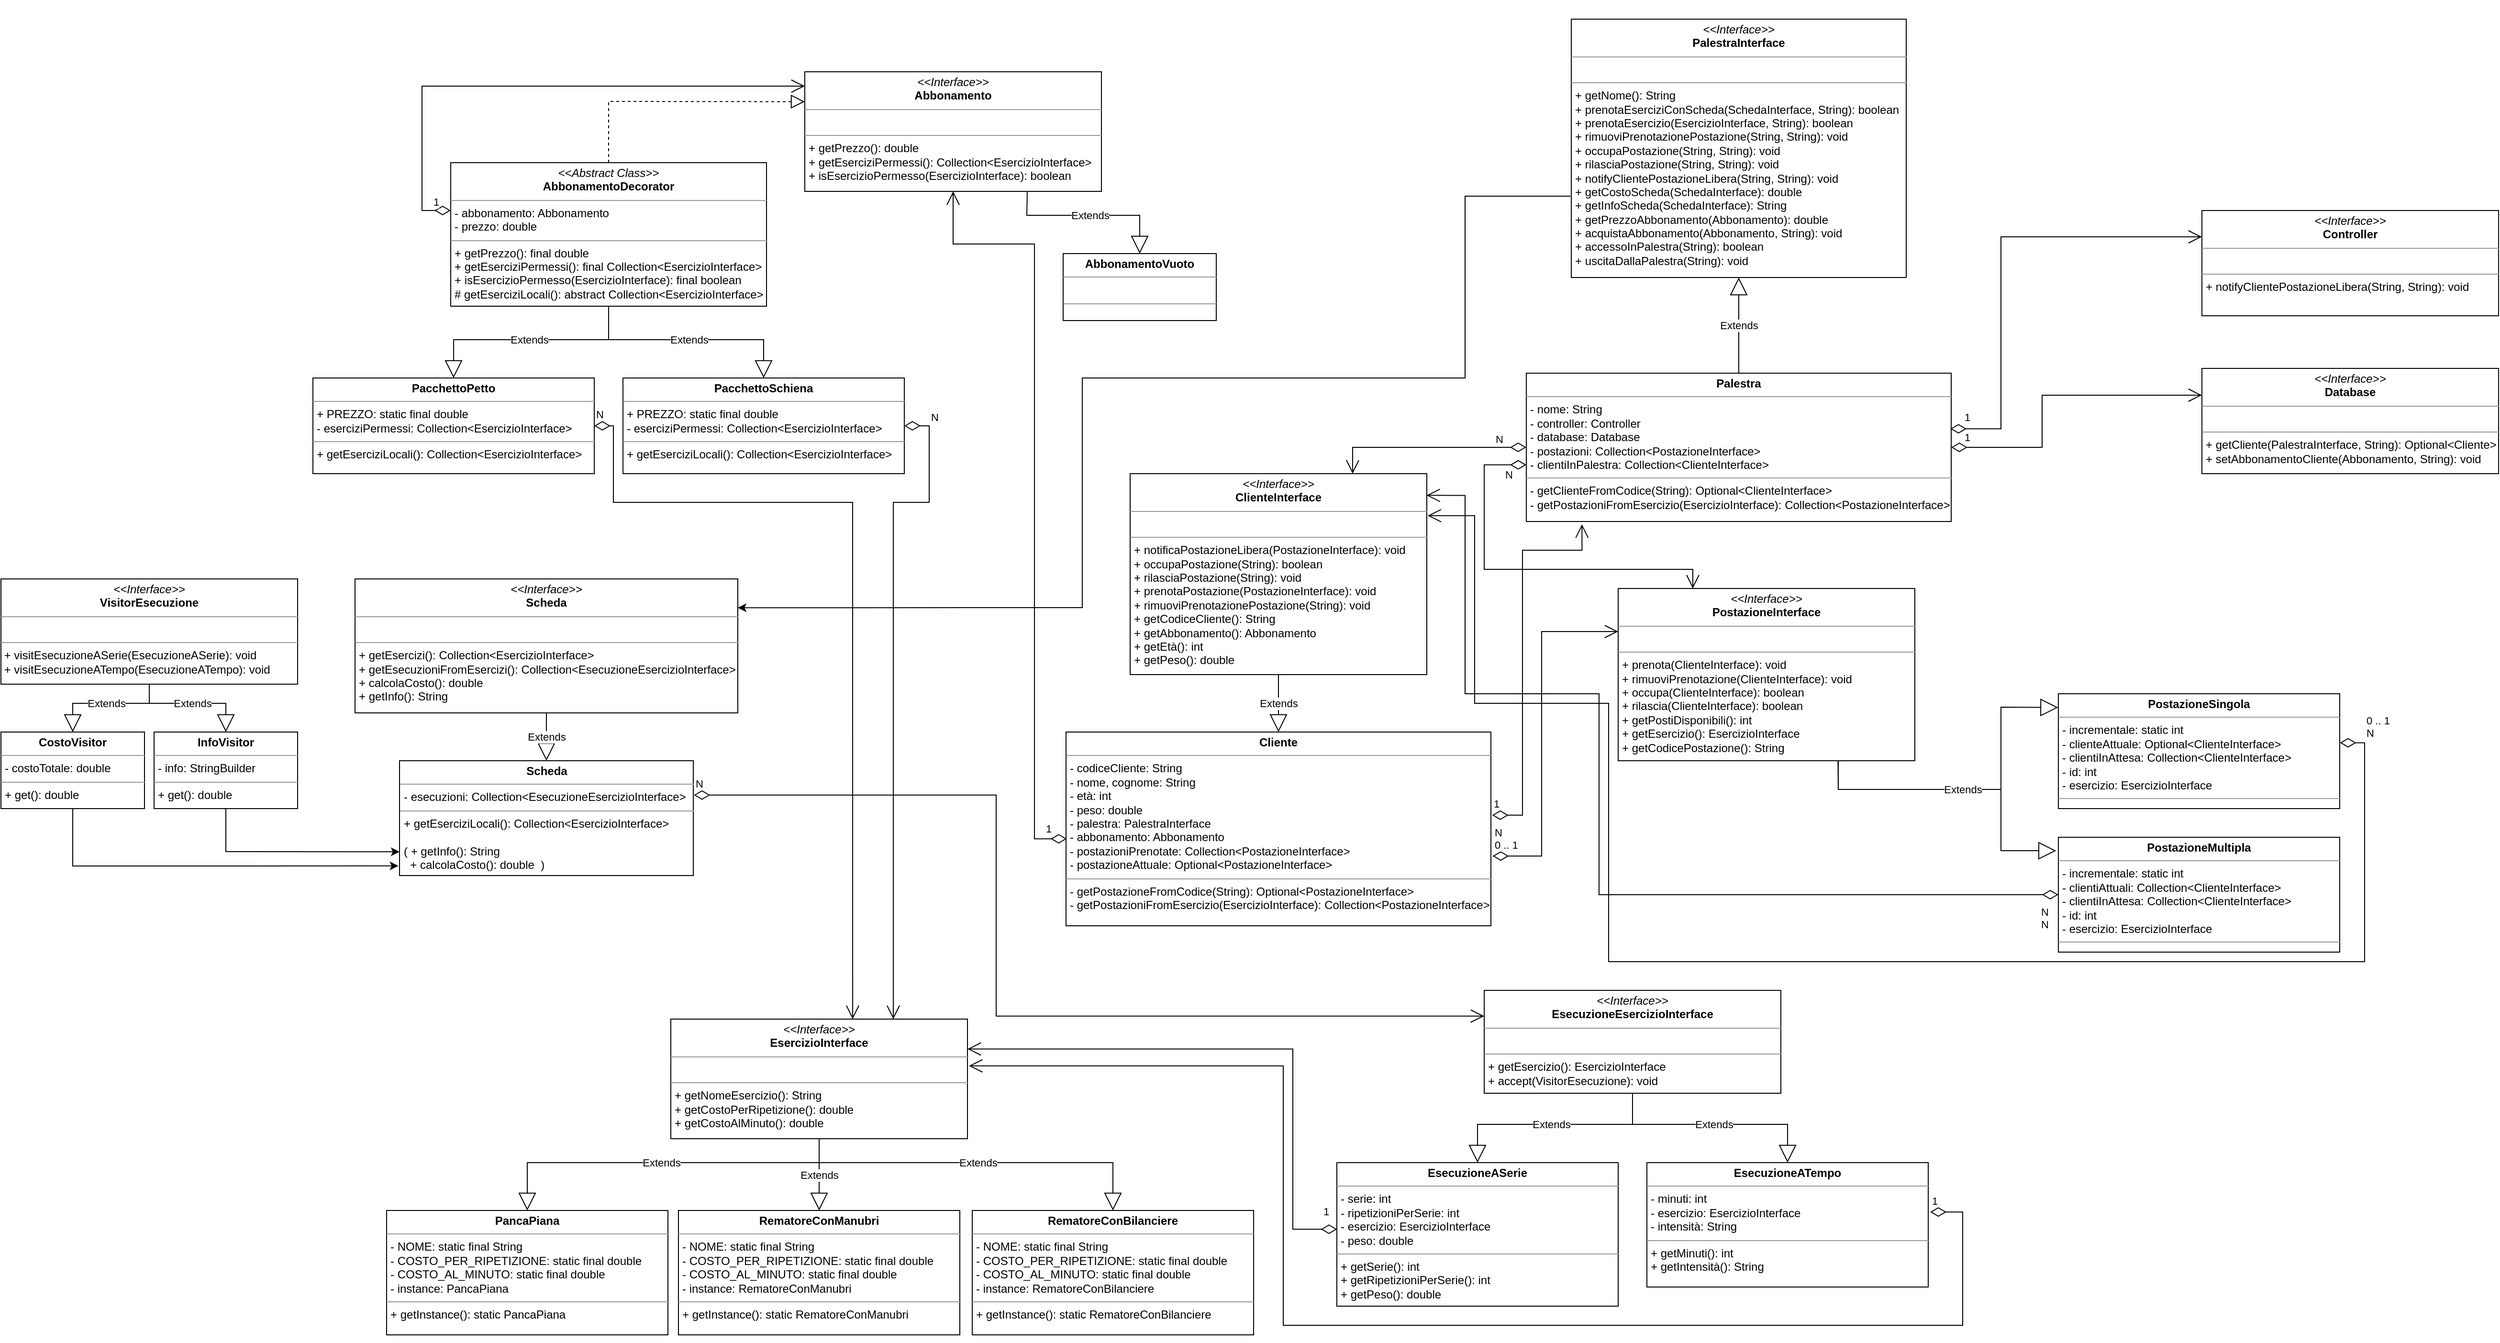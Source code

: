 <mxfile version="20.8.5" type="device"><diagram id="NcUBOvsC5XP6fZwKayEn" name="Page-1"><mxGraphModel dx="2945" dy="1915" grid="1" gridSize="10" guides="1" tooltips="1" connect="1" arrows="1" fold="1" page="1" pageScale="1" pageWidth="4681" pageHeight="3300" math="0" shadow="0"><root><mxCell id="0"/><mxCell id="1" parent="0"/><mxCell id="Mu6heI8uzKgFYWderFou-1" value="&lt;p style=&quot;margin:0px;margin-top:4px;text-align:center;&quot;&gt;&lt;i&gt;&amp;lt;&amp;lt;Interface&amp;gt;&amp;gt;&lt;/i&gt;&lt;br&gt;&lt;b&gt;Database&lt;/b&gt;&lt;br&gt;&lt;/p&gt;&lt;hr size=&quot;1&quot;&gt;&lt;p style=&quot;margin:0px;margin-left:4px;&quot;&gt;&lt;br&gt;&lt;/p&gt;&lt;hr size=&quot;1&quot;&gt;&lt;p style=&quot;margin:0px;margin-left:4px;&quot;&gt;+ getCliente(PalestraInterface, String): Optional&amp;lt;Cliente&amp;gt;&lt;br&gt;+ setAbbonamentoCliente(Abbonamento, String): void&lt;br&gt;&lt;/p&gt;" style="verticalAlign=top;align=left;overflow=fill;fontSize=12;fontFamily=Helvetica;html=1;" vertex="1" parent="1"><mxGeometry x="2650" y="1070" width="310" height="110" as="geometry"/></mxCell><mxCell id="Mu6heI8uzKgFYWderFou-2" value="&lt;p style=&quot;margin:0px;margin-top:4px;text-align:center;&quot;&gt;&lt;i&gt;&amp;lt;&amp;lt;Interface&amp;gt;&amp;gt;&lt;/i&gt;&lt;br&gt;&lt;b&gt;Controller&lt;/b&gt;&lt;br&gt;&lt;/p&gt;&lt;hr size=&quot;1&quot;&gt;&lt;p style=&quot;margin:0px;margin-left:4px;&quot;&gt;&lt;br&gt;&lt;/p&gt;&lt;hr size=&quot;1&quot;&gt;&lt;p style=&quot;margin:0px;margin-left:4px;&quot;&gt;+ notifyClientePostazioneLibera(String, String): void&lt;br&gt;&lt;/p&gt;" style="verticalAlign=top;align=left;overflow=fill;fontSize=12;fontFamily=Helvetica;html=1;" vertex="1" parent="1"><mxGeometry x="2650" y="905" width="310" height="110" as="geometry"/></mxCell><mxCell id="Mu6heI8uzKgFYWderFou-4" value="&amp;nbsp;" style="text;whiteSpace=wrap;html=1;" vertex="1" parent="1"><mxGeometry x="2011" y="685" width="40" height="40" as="geometry"/></mxCell><mxCell id="Mu6heI8uzKgFYWderFou-5" value="&lt;p style=&quot;margin:0px;margin-top:4px;text-align:center;&quot;&gt;&lt;i&gt;&amp;lt;&amp;lt;Interface&amp;gt;&amp;gt;&lt;/i&gt;&lt;br&gt;&lt;b&gt;PalestraInterface&lt;/b&gt;&lt;br&gt;&lt;/p&gt;&lt;hr size=&quot;1&quot;&gt;&lt;p style=&quot;margin:0px;margin-left:4px;&quot;&gt;&lt;br&gt;&lt;/p&gt;&lt;hr size=&quot;1&quot;&gt;&lt;p style=&quot;margin:0px;margin-left:4px;&quot;&gt;+ getNome(): String&lt;br&gt;+ prenotaEserciziConScheda(SchedaInterface, String): boolean&lt;/p&gt;&lt;p style=&quot;margin:0px;margin-left:4px;&quot;&gt;+ prenotaEsercizio(EsercizioInterface, String): boolean&lt;/p&gt;&lt;p style=&quot;margin:0px;margin-left:4px;&quot;&gt;+ rimuoviPrenotazionePostazione(String, String): void&lt;/p&gt;&lt;p style=&quot;margin:0px;margin-left:4px;&quot;&gt;+ occupaPostazione(String, String): void&lt;/p&gt;&lt;p style=&quot;margin:0px;margin-left:4px;&quot;&gt;+ rilasciaPostazione(String, String): void&lt;/p&gt;&lt;p style=&quot;margin:0px;margin-left:4px;&quot;&gt;+ notifyClientePostazioneLibera(String, String): void&lt;/p&gt;&lt;p style=&quot;margin:0px;margin-left:4px;&quot;&gt;+ getCostoScheda(SchedaInterface): double&lt;/p&gt;&lt;p style=&quot;margin:0px;margin-left:4px;&quot;&gt;+ getInfoScheda(SchedaInterface): String&lt;/p&gt;&lt;p style=&quot;margin:0px;margin-left:4px;&quot;&gt;+ getPrezzoAbbonamento(Abbonamento): double&lt;/p&gt;&lt;p style=&quot;margin:0px;margin-left:4px;&quot;&gt;+ acquistaAbbonamento(Abbonamento, String): void&lt;/p&gt;&lt;p style=&quot;margin:0px;margin-left:4px;&quot;&gt;+ accessoInPalestra(String): boolean&lt;/p&gt;&lt;p style=&quot;margin:0px;margin-left:4px;&quot;&gt;+ uscitaDallaPalestra(String): void&lt;br&gt;&lt;/p&gt;" style="verticalAlign=top;align=left;overflow=fill;fontSize=12;fontFamily=Helvetica;html=1;" vertex="1" parent="1"><mxGeometry x="1991" y="705" width="350" height="270" as="geometry"/></mxCell><mxCell id="Mu6heI8uzKgFYWderFou-6" value="&lt;p style=&quot;margin:0px;margin-top:4px;text-align:center;&quot;&gt;&lt;i&gt;&amp;lt;&amp;lt;Interface&amp;gt;&amp;gt;&lt;/i&gt;&lt;br&gt;&lt;b&gt;Abbonamento&lt;/b&gt;&lt;br&gt;&lt;/p&gt;&lt;hr size=&quot;1&quot;&gt;&lt;p style=&quot;margin:0px;margin-left:4px;&quot;&gt;&lt;br&gt;&lt;/p&gt;&lt;hr size=&quot;1&quot;&gt;&lt;p style=&quot;margin:0px;margin-left:4px;&quot;&gt;+ getPrezzo(): double&lt;br&gt;+ getEserciziPermessi(): Collection&amp;lt;EsercizioInterface&amp;gt;&lt;/p&gt;&lt;p style=&quot;margin:0px;margin-left:4px;&quot;&gt;+ isEsercizioPermesso(EsercizioInterface): boolean&lt;br&gt;&lt;/p&gt;" style="verticalAlign=top;align=left;overflow=fill;fontSize=12;fontFamily=Helvetica;html=1;" vertex="1" parent="1"><mxGeometry x="1190" y="760" width="310" height="125" as="geometry"/></mxCell><mxCell id="Mu6heI8uzKgFYWderFou-7" value="&lt;p style=&quot;margin:0px;margin-top:4px;text-align:center;&quot;&gt;&lt;i&gt;&amp;lt;&amp;lt;Abstract Class&amp;gt;&amp;gt;&lt;/i&gt;&lt;br&gt;&lt;b&gt;AbbonamentoDecorator&lt;/b&gt;&lt;br&gt;&lt;/p&gt;&lt;hr size=&quot;1&quot;&gt;&lt;p style=&quot;margin:0px;margin-left:4px;&quot;&gt;- abbonamento: Abbonamento&lt;br&gt;&lt;/p&gt;&lt;p style=&quot;margin:0px;margin-left:4px;&quot;&gt;- prezzo: double&lt;br&gt;&lt;/p&gt;&lt;hr size=&quot;1&quot;&gt;&lt;p style=&quot;margin:0px;margin-left:4px;&quot;&gt;+ getPrezzo(): final double&lt;br&gt;+ getEserciziPermessi(): final Collection&amp;lt;EsercizioInterface&amp;gt;&lt;/p&gt;&lt;p style=&quot;margin:0px;margin-left:4px;&quot;&gt;+ isEsercizioPermesso(EsercizioInterface): final boolean&lt;/p&gt;&lt;p style=&quot;margin:0px;margin-left:4px;&quot;&gt;# getEserciziLocali(): abstract Collection&amp;lt;EsercizioInterface&amp;gt;&lt;br&gt;&lt;/p&gt;" style="verticalAlign=top;align=left;overflow=fill;fontSize=12;fontFamily=Helvetica;html=1;" vertex="1" parent="1"><mxGeometry x="820" y="855" width="330" height="150" as="geometry"/></mxCell><mxCell id="Mu6heI8uzKgFYWderFou-8" value="" style="endArrow=block;dashed=1;endFill=0;endSize=12;html=1;rounded=0;exitX=0.5;exitY=0;exitDx=0;exitDy=0;entryX=0;entryY=0.25;entryDx=0;entryDy=0;" edge="1" parent="1" source="Mu6heI8uzKgFYWderFou-7" target="Mu6heI8uzKgFYWderFou-6"><mxGeometry width="160" relative="1" as="geometry"><mxPoint x="1000" y="895" as="sourcePoint"/><mxPoint x="1160" y="895" as="targetPoint"/><Array as="points"><mxPoint x="985" y="791"/></Array></mxGeometry></mxCell><mxCell id="Mu6heI8uzKgFYWderFou-9" value="&lt;p style=&quot;margin:0px;margin-top:4px;text-align:center;&quot;&gt;&lt;i&gt;&amp;lt;&amp;lt;Interface&amp;gt;&amp;gt;&lt;/i&gt;&lt;br&gt;&lt;b&gt;ClienteInterface&lt;/b&gt;&lt;br&gt;&lt;/p&gt;&lt;hr size=&quot;1&quot;&gt;&lt;p style=&quot;margin:0px;margin-left:4px;&quot;&gt;&lt;br&gt;&lt;/p&gt;&lt;hr size=&quot;1&quot;&gt;&lt;p style=&quot;margin:0px;margin-left:4px;&quot;&gt;+ notificaPostazioneLibera(PostazioneInterface): void&lt;/p&gt;&lt;p style=&quot;margin:0px;margin-left:4px;&quot;&gt;+ occupaPostazione(String): boolean&lt;br&gt;&lt;/p&gt;&lt;p style=&quot;margin:0px;margin-left:4px;&quot;&gt;+ rilasciaPostazione(String): void&lt;/p&gt;&lt;p style=&quot;margin:0px;margin-left:4px;&quot;&gt;+ prenotaPostazione(PostazioneInterface): void&lt;/p&gt;&lt;p style=&quot;margin:0px;margin-left:4px;&quot;&gt;+ rimuoviPrenotazionePostazione(String): void&lt;/p&gt;&lt;p style=&quot;margin:0px;margin-left:4px;&quot;&gt;+ getCodiceCliente(): String&lt;/p&gt;&lt;p style=&quot;margin:0px;margin-left:4px;&quot;&gt;+ getAbbonamento(): Abbonamento&lt;/p&gt;&lt;p style=&quot;margin:0px;margin-left:4px;&quot;&gt;+ getEtà(): int&lt;/p&gt;&lt;p style=&quot;margin:0px;margin-left:4px;&quot;&gt;+ getPeso(): double&lt;br&gt;&lt;/p&gt;" style="verticalAlign=top;align=left;overflow=fill;fontSize=12;fontFamily=Helvetica;html=1;" vertex="1" parent="1"><mxGeometry x="1530" y="1180" width="310" height="210" as="geometry"/></mxCell><mxCell id="Mu6heI8uzKgFYWderFou-10" value="&lt;p style=&quot;margin:0px;margin-top:4px;text-align:center;&quot;&gt;&lt;i&gt;&amp;lt;&amp;lt;Interface&amp;gt;&amp;gt;&lt;/i&gt;&lt;br&gt;&lt;b&gt;EsecuzioneEsercizioInterface&lt;/b&gt;&lt;br&gt;&lt;/p&gt;&lt;hr size=&quot;1&quot;&gt;&lt;p style=&quot;margin:0px;margin-left:4px;&quot;&gt;&lt;br&gt;&lt;/p&gt;&lt;hr size=&quot;1&quot;&gt;&lt;p style=&quot;margin:0px;margin-left:4px;&quot;&gt;+ getEsercizio(): EsercizioInterface&lt;/p&gt;&lt;p style=&quot;margin:0px;margin-left:4px;&quot;&gt;+ accept(VisitorEsecuzione): void&lt;br&gt;&lt;/p&gt;&lt;p style=&quot;margin:0px;margin-left:4px;&quot;&gt;&lt;br&gt;&lt;/p&gt;" style="verticalAlign=top;align=left;overflow=fill;fontSize=12;fontFamily=Helvetica;html=1;" vertex="1" parent="1"><mxGeometry x="1900" y="1720" width="310" height="107.5" as="geometry"/></mxCell><mxCell id="Mu6heI8uzKgFYWderFou-11" value="&lt;p style=&quot;margin:0px;margin-top:4px;text-align:center;&quot;&gt;&lt;i&gt;&amp;lt;&amp;lt;Interface&amp;gt;&amp;gt;&lt;/i&gt;&lt;br&gt;&lt;b&gt;EsercizioInterface&lt;/b&gt;&lt;br&gt;&lt;/p&gt;&lt;hr size=&quot;1&quot;&gt;&lt;p style=&quot;margin:0px;margin-left:4px;&quot;&gt;&lt;br&gt;&lt;/p&gt;&lt;hr size=&quot;1&quot;&gt;&lt;p style=&quot;margin:0px;margin-left:4px;&quot;&gt;+ getNomeEsercizio(): String&lt;/p&gt;&lt;p style=&quot;margin:0px;margin-left:4px;&quot;&gt;+ getCostoPerRipetizione(): double&lt;br&gt;&lt;/p&gt;&lt;p style=&quot;margin:0px;margin-left:4px;&quot;&gt;+ getCostoAlMinuto(): double&lt;br&gt;&lt;/p&gt;" style="verticalAlign=top;align=left;overflow=fill;fontSize=12;fontFamily=Helvetica;html=1;" vertex="1" parent="1"><mxGeometry x="1050" y="1750" width="310" height="125" as="geometry"/></mxCell><mxCell id="Mu6heI8uzKgFYWderFou-12" value="&lt;p style=&quot;margin:0px;margin-top:4px;text-align:center;&quot;&gt;&lt;i&gt;&amp;lt;&amp;lt;Interface&amp;gt;&amp;gt;&lt;/i&gt;&lt;br&gt;&lt;b&gt;PostazioneInterface&lt;/b&gt;&lt;br&gt;&lt;/p&gt;&lt;hr size=&quot;1&quot;&gt;&lt;p style=&quot;margin:0px;margin-left:4px;&quot;&gt;&lt;br&gt;&lt;/p&gt;&lt;hr size=&quot;1&quot;&gt;&lt;p style=&quot;margin:0px;margin-left:4px;&quot;&gt;+ prenota(ClienteInterface): void&lt;br&gt;+ rimuoviPrenotazione(ClienteInterface): void&lt;br&gt;&lt;/p&gt;&lt;p style=&quot;margin:0px;margin-left:4px;&quot;&gt;+ occupa(ClienteInterface): boolean&lt;/p&gt;&lt;p style=&quot;margin:0px;margin-left:4px;&quot;&gt;+ rilascia(ClienteInterface): boolean&lt;/p&gt;&lt;p style=&quot;margin:0px;margin-left:4px;&quot;&gt;+ getPostiDisponibili(): int&lt;/p&gt;&lt;p style=&quot;margin:0px;margin-left:4px;&quot;&gt;+ getEsercizio(): EsercizioInterface&lt;/p&gt;&lt;p style=&quot;margin:0px;margin-left:4px;&quot;&gt;+ getCodicePostazione(): String&lt;br&gt;&lt;/p&gt;" style="verticalAlign=top;align=left;overflow=fill;fontSize=12;fontFamily=Helvetica;html=1;" vertex="1" parent="1"><mxGeometry x="2040" y="1300" width="310" height="180" as="geometry"/></mxCell><mxCell id="Mu6heI8uzKgFYWderFou-13" value="&lt;p style=&quot;margin:0px;margin-top:4px;text-align:center;&quot;&gt;&lt;i&gt;&amp;lt;&amp;lt;Interface&amp;gt;&amp;gt;&lt;/i&gt;&lt;br&gt;&lt;b&gt;Scheda&lt;/b&gt;&lt;br&gt;&lt;/p&gt;&lt;hr size=&quot;1&quot;&gt;&lt;p style=&quot;margin:0px;margin-left:4px;&quot;&gt;&lt;br&gt;&lt;/p&gt;&lt;hr size=&quot;1&quot;&gt;&lt;p style=&quot;margin:0px;margin-left:4px;&quot;&gt;+ getEsercizi(): Collection&amp;lt;EsercizioInterface&amp;gt;&lt;/p&gt;&lt;p style=&quot;margin:0px;margin-left:4px;&quot;&gt;+ getEsecuzioniFromEsercizi(): Collection&amp;lt;EsecuzioneEsercizioInterface&amp;gt;&lt;/p&gt;&lt;p style=&quot;margin:0px;margin-left:4px;&quot;&gt;+ calcolaCosto(): double&lt;/p&gt;&lt;p style=&quot;margin:0px;margin-left:4px;&quot;&gt;+ getInfo(): String&lt;br&gt;&lt;/p&gt;" style="verticalAlign=top;align=left;overflow=fill;fontSize=12;fontFamily=Helvetica;html=1;" vertex="1" parent="1"><mxGeometry x="720" y="1290" width="400" height="140" as="geometry"/></mxCell><mxCell id="Mu6heI8uzKgFYWderFou-14" value="&lt;p style=&quot;margin:0px;margin-top:4px;text-align:center;&quot;&gt;&lt;i&gt;&amp;lt;&amp;lt;Interface&amp;gt;&amp;gt;&lt;/i&gt;&lt;br&gt;&lt;b&gt;VisitorEsecuzione&lt;/b&gt;&lt;br&gt;&lt;/p&gt;&lt;hr size=&quot;1&quot;&gt;&lt;p style=&quot;margin:0px;margin-left:4px;&quot;&gt;&lt;br&gt;&lt;/p&gt;&lt;hr size=&quot;1&quot;&gt;&lt;div&gt;&amp;nbsp;+ visitEsecuzioneASerie(EsecuzioneASerie): void&lt;/div&gt;&lt;div&gt;&amp;nbsp;+ visitEsecuzioneATempo(EsecuzioneATempo): void&lt;br&gt;&lt;/div&gt;&lt;div&gt;&lt;br&gt;&lt;/div&gt;&lt;p style=&quot;margin:0px;margin-left:4px;&quot;&gt;&lt;br&gt;&lt;/p&gt;" style="verticalAlign=top;align=left;overflow=fill;fontSize=12;fontFamily=Helvetica;html=1;" vertex="1" parent="1"><mxGeometry x="350" y="1290" width="310" height="110" as="geometry"/></mxCell><mxCell id="Mu6heI8uzKgFYWderFou-15" value="&amp;nbsp;" style="text;whiteSpace=wrap;html=1;" vertex="1" parent="1"><mxGeometry x="880" y="815" width="40" height="40" as="geometry"/></mxCell><mxCell id="Mu6heI8uzKgFYWderFou-19" value="1" style="endArrow=open;html=1;endSize=12;startArrow=diamondThin;startSize=14;startFill=0;edgeStyle=orthogonalEdgeStyle;align=left;verticalAlign=bottom;rounded=0;entryX=0;entryY=0.12;entryDx=0;entryDy=0;entryPerimeter=0;exitX=0;exitY=0.333;exitDx=0;exitDy=0;exitPerimeter=0;" edge="1" parent="1" source="Mu6heI8uzKgFYWderFou-7" target="Mu6heI8uzKgFYWderFou-6"><mxGeometry x="-0.929" relative="1" as="geometry"><mxPoint x="890" y="705" as="sourcePoint"/><mxPoint x="1050" y="705" as="targetPoint"/><Array as="points"><mxPoint x="790" y="905"/><mxPoint x="790" y="775"/></Array><mxPoint as="offset"/></mxGeometry></mxCell><mxCell id="Mu6heI8uzKgFYWderFou-25" value="&lt;p style=&quot;margin:0px;margin-top:4px;text-align:center;&quot;&gt;&lt;b&gt;Palestra&lt;/b&gt;&lt;br&gt;&lt;/p&gt;&lt;hr size=&quot;1&quot;&gt;&lt;p style=&quot;margin:0px;margin-left:4px;&quot;&gt;- nome: String&lt;/p&gt;&lt;p style=&quot;margin:0px;margin-left:4px;&quot;&gt;- controller: Controller&lt;/p&gt;&lt;p style=&quot;margin:0px;margin-left:4px;&quot;&gt;- database: Database&lt;/p&gt;&lt;p style=&quot;margin:0px;margin-left:4px;&quot;&gt;- postazioni: Collection&amp;lt;PostazioneInterface&amp;gt;&lt;/p&gt;&lt;p style=&quot;margin:0px;margin-left:4px;&quot;&gt;- clientiInPalestra: Collection&amp;lt;ClienteInterface&amp;gt;&lt;br&gt;&lt;/p&gt;&lt;hr size=&quot;1&quot;&gt;&lt;p style=&quot;margin:0px;margin-left:4px;&quot;&gt;- getClienteFromCodice(String): Optional&amp;lt;ClienteInterface&amp;gt;&lt;/p&gt;&lt;p style=&quot;margin:0px;margin-left:4px;&quot;&gt;- getPostazioniFromEsercizio(EsercizioInterface): Collection&amp;lt;PostazioneInterface&amp;gt;&lt;br&gt;&lt;/p&gt;" style="verticalAlign=top;align=left;overflow=fill;fontSize=12;fontFamily=Helvetica;html=1;" vertex="1" parent="1"><mxGeometry x="1944" y="1075" width="444" height="155" as="geometry"/></mxCell><mxCell id="Mu6heI8uzKgFYWderFou-26" value="Extends" style="endArrow=block;endSize=16;endFill=0;html=1;rounded=0;exitX=0.5;exitY=0;exitDx=0;exitDy=0;entryX=0.5;entryY=1;entryDx=0;entryDy=0;" edge="1" parent="1" source="Mu6heI8uzKgFYWderFou-25" target="Mu6heI8uzKgFYWderFou-5"><mxGeometry width="160" relative="1" as="geometry"><mxPoint x="2050" y="1020" as="sourcePoint"/><mxPoint x="2210" y="1020" as="targetPoint"/></mxGeometry></mxCell><mxCell id="Mu6heI8uzKgFYWderFou-30" value="1" style="endArrow=open;html=1;endSize=12;startArrow=diamondThin;startSize=14;startFill=0;edgeStyle=orthogonalEdgeStyle;align=left;verticalAlign=bottom;rounded=0;exitX=0.998;exitY=0.375;exitDx=0;exitDy=0;exitPerimeter=0;entryX=0;entryY=0.25;entryDx=0;entryDy=0;" edge="1" parent="1" source="Mu6heI8uzKgFYWderFou-25" target="Mu6heI8uzKgFYWderFou-2"><mxGeometry x="-0.944" y="3" relative="1" as="geometry"><mxPoint x="2490" y="1100" as="sourcePoint"/><mxPoint x="2650" y="1100" as="targetPoint"/><Array as="points"><mxPoint x="2440" y="1133"/><mxPoint x="2440" y="933"/></Array><mxPoint as="offset"/></mxGeometry></mxCell><mxCell id="Mu6heI8uzKgFYWderFou-31" value="1" style="endArrow=open;html=1;endSize=12;startArrow=diamondThin;startSize=14;startFill=0;edgeStyle=orthogonalEdgeStyle;align=left;verticalAlign=bottom;rounded=0;exitX=1;exitY=0.5;exitDx=0;exitDy=0;entryX=0;entryY=0.25;entryDx=0;entryDy=0;" edge="1" parent="1" source="Mu6heI8uzKgFYWderFou-25" target="Mu6heI8uzKgFYWderFou-1"><mxGeometry x="-0.924" y="3" relative="1" as="geometry"><mxPoint x="2430.002" y="1164.995" as="sourcePoint"/><mxPoint x="2692.89" y="964.37" as="targetPoint"/><Array as="points"><mxPoint x="2483" y="1153"/><mxPoint x="2483" y="1098"/><mxPoint x="2650" y="1098"/></Array><mxPoint y="1" as="offset"/></mxGeometry></mxCell><mxCell id="Mu6heI8uzKgFYWderFou-34" value="N" style="endArrow=open;html=1;endSize=12;startArrow=diamondThin;startSize=14;startFill=0;edgeStyle=orthogonalEdgeStyle;align=left;verticalAlign=bottom;rounded=0;entryX=0.75;entryY=0;entryDx=0;entryDy=0;exitX=0;exitY=0.5;exitDx=0;exitDy=0;" edge="1" parent="1" source="Mu6heI8uzKgFYWderFou-25" target="Mu6heI8uzKgFYWderFou-9"><mxGeometry x="-0.675" relative="1" as="geometry"><mxPoint x="1940" y="1150" as="sourcePoint"/><mxPoint x="2130" y="1270" as="targetPoint"/><mxPoint as="offset"/></mxGeometry></mxCell><mxCell id="Mu6heI8uzKgFYWderFou-35" value="N" style="endArrow=open;html=1;endSize=12;startArrow=diamondThin;startSize=14;startFill=0;edgeStyle=orthogonalEdgeStyle;align=left;verticalAlign=bottom;rounded=0;entryX=0.25;entryY=0;entryDx=0;entryDy=0;exitX=0;exitY=0.618;exitDx=0;exitDy=0;exitPerimeter=0;" edge="1" parent="1" source="Mu6heI8uzKgFYWderFou-25" target="Mu6heI8uzKgFYWderFou-12"><mxGeometry x="-0.877" y="19" relative="1" as="geometry"><mxPoint x="1940" y="1170" as="sourcePoint"/><mxPoint x="1620" y="1430" as="targetPoint"/><mxPoint as="offset"/><Array as="points"><mxPoint x="1900" y="1171"/><mxPoint x="1900" y="1280"/><mxPoint x="2118" y="1280"/><mxPoint x="2118" y="1300"/><mxPoint x="2117" y="1300"/></Array></mxGeometry></mxCell><mxCell id="Mu6heI8uzKgFYWderFou-36" value="&lt;p style=&quot;margin:0px;margin-top:4px;text-align:center;&quot;&gt;&lt;b&gt;AbbonamentoVuoto&lt;/b&gt;&lt;br&gt;&lt;/p&gt;&lt;hr size=&quot;1&quot;&gt;&lt;p style=&quot;margin:0px;margin-left:4px;&quot;&gt;&lt;br&gt;&lt;/p&gt;&lt;hr size=&quot;1&quot;&gt;" style="verticalAlign=top;align=left;overflow=fill;fontSize=12;fontFamily=Helvetica;html=1;" vertex="1" parent="1"><mxGeometry x="1460" y="950" width="160" height="70" as="geometry"/></mxCell><mxCell id="Mu6heI8uzKgFYWderFou-37" value="Extends" style="endArrow=block;endSize=16;endFill=0;html=1;rounded=0;exitX=0.75;exitY=1;exitDx=0;exitDy=0;entryX=0.5;entryY=0;entryDx=0;entryDy=0;" edge="1" parent="1" source="Mu6heI8uzKgFYWderFou-6" target="Mu6heI8uzKgFYWderFou-36"><mxGeometry width="160" relative="1" as="geometry"><mxPoint x="1490" y="1010" as="sourcePoint"/><mxPoint x="1570" y="885" as="targetPoint"/><Array as="points"><mxPoint x="1422" y="910"/><mxPoint x="1540" y="910"/></Array></mxGeometry></mxCell><mxCell id="Mu6heI8uzKgFYWderFou-38" value="&lt;p style=&quot;margin:0px;margin-top:4px;text-align:center;&quot;&gt;&lt;b&gt;PacchettoPetto&lt;/b&gt;&lt;br&gt;&lt;/p&gt;&lt;hr size=&quot;1&quot;&gt;&lt;p style=&quot;margin:0px;margin-left:4px;&quot;&gt;+ PREZZO: static final double&lt;/p&gt;&lt;p style=&quot;margin:0px;margin-left:4px;&quot;&gt;- eserciziPermessi: Collection&amp;lt;EsercizioInterface&amp;gt;&lt;br&gt;&lt;/p&gt;&lt;hr size=&quot;1&quot;&gt;&lt;p style=&quot;margin:0px;margin-left:4px;&quot;&gt;+ getEserciziLocali(): Collection&amp;lt;EsercizioInterface&amp;gt;&lt;br&gt;&lt;/p&gt;&lt;p style=&quot;margin:0px;margin-left:4px;&quot;&gt;&lt;br&gt;&lt;/p&gt;" style="verticalAlign=top;align=left;overflow=fill;fontSize=12;fontFamily=Helvetica;html=1;" vertex="1" parent="1"><mxGeometry x="676" y="1080" width="294" height="100" as="geometry"/></mxCell><mxCell id="Mu6heI8uzKgFYWderFou-39" value="&lt;p style=&quot;margin:0px;margin-top:4px;text-align:center;&quot;&gt;&lt;b&gt;PacchettoSchiena&lt;/b&gt;&lt;br&gt;&lt;/p&gt;&lt;hr size=&quot;1&quot;&gt;&lt;p style=&quot;margin:0px;margin-left:4px;&quot;&gt;+ PREZZO: static final double&lt;/p&gt;&lt;p style=&quot;margin:0px;margin-left:4px;&quot;&gt;- eserciziPermessi: Collection&amp;lt;EsercizioInterface&amp;gt;&lt;br&gt;&lt;/p&gt;&lt;hr size=&quot;1&quot;&gt;&lt;p style=&quot;margin:0px;margin-left:4px;&quot;&gt;+ getEserciziLocali(): Collection&amp;lt;EsercizioInterface&amp;gt;&lt;br&gt;&lt;/p&gt;&lt;p style=&quot;margin:0px;margin-left:4px;&quot;&gt;&lt;br&gt;&lt;/p&gt;" style="verticalAlign=top;align=left;overflow=fill;fontSize=12;fontFamily=Helvetica;html=1;" vertex="1" parent="1"><mxGeometry x="1000" y="1080" width="294" height="100" as="geometry"/></mxCell><mxCell id="Mu6heI8uzKgFYWderFou-40" value="Extends" style="endArrow=block;endSize=16;endFill=0;html=1;rounded=0;exitX=0.5;exitY=1;exitDx=0;exitDy=0;entryX=0.5;entryY=0;entryDx=0;entryDy=0;" edge="1" parent="1" source="Mu6heI8uzKgFYWderFou-7" target="Mu6heI8uzKgFYWderFou-39"><mxGeometry width="160" relative="1" as="geometry"><mxPoint x="992.5" y="1010" as="sourcePoint"/><mxPoint x="1110" y="1075" as="targetPoint"/><Array as="points"><mxPoint x="985" y="1040"/><mxPoint x="1147" y="1040"/></Array></mxGeometry></mxCell><mxCell id="Mu6heI8uzKgFYWderFou-41" value="Extends" style="endArrow=block;endSize=16;endFill=0;html=1;rounded=0;exitX=0.5;exitY=1;exitDx=0;exitDy=0;entryX=0.5;entryY=0;entryDx=0;entryDy=0;" edge="1" parent="1" source="Mu6heI8uzKgFYWderFou-7" target="Mu6heI8uzKgFYWderFou-38"><mxGeometry width="160" relative="1" as="geometry"><mxPoint x="980" y="1015" as="sourcePoint"/><mxPoint x="1142.0" y="1090" as="targetPoint"/><Array as="points"><mxPoint x="985" y="1040"/><mxPoint x="823" y="1040"/></Array></mxGeometry></mxCell><mxCell id="Mu6heI8uzKgFYWderFou-43" value="N" style="endArrow=open;html=1;endSize=12;startArrow=diamondThin;startSize=14;startFill=0;edgeStyle=orthogonalEdgeStyle;align=left;verticalAlign=bottom;rounded=0;entryX=0.75;entryY=0;entryDx=0;entryDy=0;exitX=1;exitY=0.5;exitDx=0;exitDy=0;" edge="1" parent="1" source="Mu6heI8uzKgFYWderFou-39" target="Mu6heI8uzKgFYWderFou-11"><mxGeometry x="-0.926" relative="1" as="geometry"><mxPoint x="1460" y="1190.01" as="sourcePoint"/><mxPoint x="1278.5" y="1217.51" as="targetPoint"/><mxPoint as="offset"/><Array as="points"><mxPoint x="1320" y="1130"/><mxPoint x="1320" y="1210"/><mxPoint x="1283" y="1210"/></Array></mxGeometry></mxCell><mxCell id="Mu6heI8uzKgFYWderFou-45" value="N" style="endArrow=open;html=1;endSize=12;startArrow=diamondThin;startSize=14;startFill=0;edgeStyle=orthogonalEdgeStyle;align=left;verticalAlign=bottom;rounded=0;exitX=1;exitY=0.5;exitDx=0;exitDy=0;entryX=0.613;entryY=0;entryDx=0;entryDy=0;entryPerimeter=0;" edge="1" parent="1" source="Mu6heI8uzKgFYWderFou-38" target="Mu6heI8uzKgFYWderFou-11"><mxGeometry x="-1" y="3" relative="1" as="geometry"><mxPoint x="1180" y="1500" as="sourcePoint"/><mxPoint x="1340" y="1500" as="targetPoint"/><Array as="points"><mxPoint x="990" y="1130"/><mxPoint x="990" y="1210"/><mxPoint x="1240" y="1210"/></Array></mxGeometry></mxCell><mxCell id="Mu6heI8uzKgFYWderFou-47" value="&lt;p style=&quot;margin:0px;margin-top:4px;text-align:center;&quot;&gt;&lt;b&gt;Cliente&lt;/b&gt;&lt;br&gt;&lt;/p&gt;&lt;hr size=&quot;1&quot;&gt;&lt;p style=&quot;margin:0px;margin-left:4px;&quot;&gt;- codiceCliente: String&lt;br&gt;&lt;/p&gt;&lt;p style=&quot;margin:0px;margin-left:4px;&quot;&gt;- nome, cognome: String&lt;/p&gt;&lt;p style=&quot;margin:0px;margin-left:4px;&quot;&gt;- età: int&lt;/p&gt;&lt;p style=&quot;margin:0px;margin-left:4px;&quot;&gt;- peso: double&lt;br&gt;&lt;/p&gt;&lt;p style=&quot;margin:0px;margin-left:4px;&quot;&gt;- palestra: PalestraInterface&lt;br&gt;&lt;/p&gt;&lt;p style=&quot;margin:0px;margin-left:4px;&quot;&gt;- abbonamento: Abbonamento&lt;br&gt;&lt;/p&gt;&lt;p style=&quot;margin:0px;margin-left:4px;&quot;&gt;- postazioniPrenotate: Collection&amp;lt;PostazioneInterface&amp;gt;&lt;/p&gt;&lt;p style=&quot;margin:0px;margin-left:4px;&quot;&gt;- postazioneAttuale: Optional&amp;lt;PostazioneInterface&amp;gt;&lt;br&gt;&lt;/p&gt;&lt;hr size=&quot;1&quot;&gt;&lt;p style=&quot;margin:0px;margin-left:4px;&quot;&gt;- getPostazioneFromCodice(String): Optional&amp;lt;PostazioneInterface&amp;gt;&lt;/p&gt;&lt;p style=&quot;margin:0px;margin-left:4px;&quot;&gt;- getPostazioniFromEsercizio(EsercizioInterface): Collection&amp;lt;PostazioneInterface&amp;gt;&lt;br&gt;&lt;/p&gt;" style="verticalAlign=top;align=left;overflow=fill;fontSize=12;fontFamily=Helvetica;html=1;" vertex="1" parent="1"><mxGeometry x="1463" y="1450" width="444" height="202.5" as="geometry"/></mxCell><mxCell id="Mu6heI8uzKgFYWderFou-48" value="Extends" style="endArrow=block;endSize=16;endFill=0;html=1;rounded=0;exitX=0.5;exitY=1;exitDx=0;exitDy=0;entryX=0.5;entryY=0;entryDx=0;entryDy=0;" edge="1" parent="1" source="Mu6heI8uzKgFYWderFou-9" target="Mu6heI8uzKgFYWderFou-47"><mxGeometry width="160" relative="1" as="geometry"><mxPoint x="1610" y="1480" as="sourcePoint"/><mxPoint x="1770" y="1480" as="targetPoint"/></mxGeometry></mxCell><mxCell id="Mu6heI8uzKgFYWderFou-49" value="1" style="endArrow=open;html=1;endSize=12;startArrow=diamondThin;startSize=14;startFill=0;edgeStyle=orthogonalEdgeStyle;align=left;verticalAlign=bottom;rounded=0;exitX=0.002;exitY=0.551;exitDx=0;exitDy=0;entryX=0.5;entryY=1;entryDx=0;entryDy=0;exitPerimeter=0;" edge="1" parent="1" source="Mu6heI8uzKgFYWderFou-47" target="Mu6heI8uzKgFYWderFou-6"><mxGeometry x="-0.94" y="-2" relative="1" as="geometry"><mxPoint x="1570" y="1280" as="sourcePoint"/><mxPoint x="1410" y="1280" as="targetPoint"/><Array as="points"><mxPoint x="1430" y="1562"/><mxPoint x="1430" y="940"/><mxPoint x="1345" y="940"/></Array><mxPoint as="offset"/></mxGeometry></mxCell><mxCell id="Mu6heI8uzKgFYWderFou-50" value="1" style="endArrow=open;html=1;endSize=12;startArrow=diamondThin;startSize=14;startFill=0;edgeStyle=orthogonalEdgeStyle;align=left;verticalAlign=bottom;rounded=0;exitX=1.003;exitY=0.429;exitDx=0;exitDy=0;entryX=0.131;entryY=1.019;entryDx=0;entryDy=0;entryPerimeter=0;exitPerimeter=0;" edge="1" parent="1" source="Mu6heI8uzKgFYWderFou-47" target="Mu6heI8uzKgFYWderFou-25"><mxGeometry x="-1" y="3" relative="1" as="geometry"><mxPoint x="1710" y="1390" as="sourcePoint"/><mxPoint x="1870" y="1390" as="targetPoint"/><Array as="points"><mxPoint x="1940" y="1537"/><mxPoint x="1940" y="1260"/><mxPoint x="2002" y="1260"/></Array></mxGeometry></mxCell><mxCell id="Mu6heI8uzKgFYWderFou-51" value="&lt;div&gt;N&lt;br&gt;&lt;/div&gt;&lt;div&gt;0 .. 1&lt;/div&gt;" style="endArrow=open;html=1;endSize=12;startArrow=diamondThin;startSize=14;startFill=0;edgeStyle=orthogonalEdgeStyle;align=left;verticalAlign=bottom;rounded=0;exitX=1.004;exitY=0.64;exitDx=0;exitDy=0;entryX=0;entryY=0.25;entryDx=0;entryDy=0;exitPerimeter=0;" edge="1" parent="1" source="Mu6heI8uzKgFYWderFou-47" target="Mu6heI8uzKgFYWderFou-12"><mxGeometry x="-1" y="3" relative="1" as="geometry"><mxPoint x="1944.8" y="1537.685" as="sourcePoint"/><mxPoint x="2039.964" y="1270.005" as="targetPoint"/><Array as="points"><mxPoint x="1960" y="1580"/><mxPoint x="1960" y="1345"/></Array></mxGeometry></mxCell><mxCell id="Mu6heI8uzKgFYWderFou-53" value="&lt;p style=&quot;margin:0px;margin-top:4px;text-align:center;&quot;&gt;&lt;b&gt;EsecuzioneASerie&lt;/b&gt;&lt;br&gt;&lt;/p&gt;&lt;hr size=&quot;1&quot;&gt;&lt;p style=&quot;margin:0px;margin-left:4px;&quot;&gt;- serie: int&lt;/p&gt;&lt;p style=&quot;margin:0px;margin-left:4px;&quot;&gt;- ripetizioniPerSerie: int&lt;/p&gt;&lt;p style=&quot;margin:0px;margin-left:4px;&quot;&gt;- esercizio: EsercizioInterface&lt;/p&gt;&lt;p style=&quot;margin:0px;margin-left:4px;&quot;&gt;- peso: double&lt;br&gt;&lt;/p&gt;&lt;hr size=&quot;1&quot;&gt;&lt;p style=&quot;margin:0px;margin-left:4px;&quot;&gt;+ getSerie(): int&lt;/p&gt;&lt;p style=&quot;margin:0px;margin-left:4px;&quot;&gt;+ getRipetizioniPerSerie(): int&lt;/p&gt;&lt;p style=&quot;margin:0px;margin-left:4px;&quot;&gt;+ getPeso(): double&lt;br&gt;&lt;/p&gt;&lt;p style=&quot;margin:0px;margin-left:4px;&quot;&gt;&lt;br&gt;&lt;/p&gt;" style="verticalAlign=top;align=left;overflow=fill;fontSize=12;fontFamily=Helvetica;html=1;" vertex="1" parent="1"><mxGeometry x="1746" y="1900" width="294" height="150" as="geometry"/></mxCell><mxCell id="Mu6heI8uzKgFYWderFou-54" value="&lt;p style=&quot;margin:0px;margin-top:4px;text-align:center;&quot;&gt;&lt;b&gt;EsecuzioneATempo&lt;/b&gt;&lt;br&gt;&lt;/p&gt;&lt;hr size=&quot;1&quot;&gt;&lt;p style=&quot;margin:0px;margin-left:4px;&quot;&gt;- minuti: int&lt;br&gt;&lt;/p&gt;&lt;p style=&quot;margin:0px;margin-left:4px;&quot;&gt;- esercizio: EsercizioInterface&lt;/p&gt;&lt;p style=&quot;margin:0px;margin-left:4px;&quot;&gt;- intensità: String&lt;br&gt;&lt;/p&gt;&lt;hr size=&quot;1&quot;&gt;&lt;p style=&quot;margin:0px;margin-left:4px;&quot;&gt;+ getMinuti(): int&lt;/p&gt;&lt;p style=&quot;margin:0px;margin-left:4px;&quot;&gt;+ getIntensità(): String&lt;br&gt;&lt;/p&gt;&lt;p style=&quot;margin:0px;margin-left:4px;&quot;&gt;&lt;br&gt;&lt;/p&gt;" style="verticalAlign=top;align=left;overflow=fill;fontSize=12;fontFamily=Helvetica;html=1;" vertex="1" parent="1"><mxGeometry x="2070" y="1900" width="294" height="130" as="geometry"/></mxCell><mxCell id="Mu6heI8uzKgFYWderFou-55" value="Extends" style="endArrow=block;endSize=16;endFill=0;html=1;rounded=0;exitX=0.5;exitY=1;exitDx=0;exitDy=0;entryX=0.5;entryY=0;entryDx=0;entryDy=0;" edge="1" parent="1" source="Mu6heI8uzKgFYWderFou-10" target="Mu6heI8uzKgFYWderFou-53"><mxGeometry width="160" relative="1" as="geometry"><mxPoint x="1980" y="1870" as="sourcePoint"/><mxPoint x="2140" y="1870" as="targetPoint"/><Array as="points"><mxPoint x="2055" y="1860"/><mxPoint x="1893" y="1860"/></Array></mxGeometry></mxCell><mxCell id="Mu6heI8uzKgFYWderFou-56" value="Extends" style="endArrow=block;endSize=16;endFill=0;html=1;rounded=0;exitX=0.5;exitY=1;exitDx=0;exitDy=0;entryX=0.5;entryY=0;entryDx=0;entryDy=0;" edge="1" parent="1" source="Mu6heI8uzKgFYWderFou-10" target="Mu6heI8uzKgFYWderFou-54"><mxGeometry width="160" relative="1" as="geometry"><mxPoint x="1940" y="1890" as="sourcePoint"/><mxPoint x="2200" y="1890" as="targetPoint"/><Array as="points"><mxPoint x="2055" y="1860"/><mxPoint x="2217" y="1860"/></Array></mxGeometry></mxCell><mxCell id="Mu6heI8uzKgFYWderFou-57" value="1" style="endArrow=open;html=1;endSize=12;startArrow=diamondThin;startSize=14;startFill=0;edgeStyle=orthogonalEdgeStyle;align=left;verticalAlign=bottom;rounded=0;exitX=0.001;exitY=0.464;exitDx=0;exitDy=0;entryX=1;entryY=0.25;entryDx=0;entryDy=0;exitPerimeter=0;" edge="1" parent="1" source="Mu6heI8uzKgFYWderFou-53" target="Mu6heI8uzKgFYWderFou-11"><mxGeometry x="-0.943" y="-10" relative="1" as="geometry"><mxPoint x="1660" y="1790" as="sourcePoint"/><mxPoint x="1500" y="1790" as="targetPoint"/><Array as="points"><mxPoint x="1700" y="1970"/><mxPoint x="1700" y="1781"/></Array><mxPoint as="offset"/></mxGeometry></mxCell><mxCell id="Mu6heI8uzKgFYWderFou-58" value="1" style="endArrow=open;html=1;endSize=12;startArrow=diamondThin;startSize=14;startFill=0;edgeStyle=orthogonalEdgeStyle;align=left;verticalAlign=bottom;rounded=0;entryX=1.005;entryY=0.391;entryDx=0;entryDy=0;entryPerimeter=0;exitX=1.007;exitY=0.397;exitDx=0;exitDy=0;exitPerimeter=0;" edge="1" parent="1" source="Mu6heI8uzKgFYWderFou-54" target="Mu6heI8uzKgFYWderFou-11"><mxGeometry x="-1" y="3" relative="1" as="geometry"><mxPoint x="1746.294" y="1988.35" as="sourcePoint"/><mxPoint x="1410" y="1800" as="targetPoint"/><Array as="points"><mxPoint x="2400" y="1952"/><mxPoint x="2400" y="2070"/><mxPoint x="1690" y="2070"/><mxPoint x="1690" y="1799"/></Array></mxGeometry></mxCell><mxCell id="Mu6heI8uzKgFYWderFou-59" value="&lt;p style=&quot;margin:0px;margin-top:4px;text-align:center;&quot;&gt;&lt;b&gt;PancaPiana&lt;/b&gt;&lt;br&gt;&lt;/p&gt;&lt;hr size=&quot;1&quot;&gt;&lt;p style=&quot;margin:0px;margin-left:4px;&quot;&gt;- NOME: static final String&lt;br&gt;&lt;/p&gt;&lt;p style=&quot;margin:0px;margin-left:4px;&quot;&gt;- COSTO_PER_RIPETIZIONE: static final double&lt;br&gt;&lt;/p&gt;&lt;p style=&quot;margin:0px;margin-left:4px;&quot;&gt;- COSTO_AL_MINUTO: static final double&lt;/p&gt;&lt;p style=&quot;margin:0px;margin-left:4px;&quot;&gt;- instance: PancaPiana&lt;br&gt;&lt;/p&gt;&lt;hr size=&quot;1&quot;&gt;&lt;p style=&quot;margin:0px;margin-left:4px;&quot;&gt;+ getInstance(): static PancaPiana&lt;br&gt;&lt;/p&gt;&lt;p style=&quot;margin:0px;margin-left:4px;&quot;&gt;&lt;br&gt;&lt;/p&gt;" style="verticalAlign=top;align=left;overflow=fill;fontSize=12;fontFamily=Helvetica;html=1;" vertex="1" parent="1"><mxGeometry x="753" y="1950" width="294" height="130" as="geometry"/></mxCell><mxCell id="Mu6heI8uzKgFYWderFou-60" value="&lt;p style=&quot;margin:0px;margin-top:4px;text-align:center;&quot;&gt;&lt;b&gt;RematoreConManubri&lt;/b&gt;&lt;br&gt;&lt;/p&gt;&lt;hr size=&quot;1&quot;&gt;&lt;p style=&quot;margin:0px;margin-left:4px;&quot;&gt;- NOME: static final String&lt;br&gt;&lt;/p&gt;&lt;p style=&quot;margin:0px;margin-left:4px;&quot;&gt;- COSTO_PER_RIPETIZIONE: static final double&lt;br&gt;&lt;/p&gt;&lt;p style=&quot;margin:0px;margin-left:4px;&quot;&gt;- COSTO_AL_MINUTO: static final double&lt;/p&gt;&lt;p style=&quot;margin:0px;margin-left:4px;&quot;&gt;- instance: RematoreConManubri&lt;br&gt;&lt;/p&gt;&lt;hr size=&quot;1&quot;&gt;&lt;p style=&quot;margin:0px;margin-left:4px;&quot;&gt;+ getInstance(): static RematoreConManubri&lt;br&gt;&lt;/p&gt;&lt;p style=&quot;margin:0px;margin-left:4px;&quot;&gt;&lt;br&gt;&lt;/p&gt;" style="verticalAlign=top;align=left;overflow=fill;fontSize=12;fontFamily=Helvetica;html=1;" vertex="1" parent="1"><mxGeometry x="1058" y="1950" width="294" height="130" as="geometry"/></mxCell><mxCell id="Mu6heI8uzKgFYWderFou-61" value="&lt;p style=&quot;margin:0px;margin-top:4px;text-align:center;&quot;&gt;&lt;b&gt;RematoreConBilanciere&lt;/b&gt;&lt;br&gt;&lt;/p&gt;&lt;hr size=&quot;1&quot;&gt;&lt;p style=&quot;margin:0px;margin-left:4px;&quot;&gt;- NOME: static final String&lt;br&gt;&lt;/p&gt;&lt;p style=&quot;margin:0px;margin-left:4px;&quot;&gt;- COSTO_PER_RIPETIZIONE: static final double&lt;br&gt;&lt;/p&gt;&lt;p style=&quot;margin:0px;margin-left:4px;&quot;&gt;- COSTO_AL_MINUTO: static final double&lt;/p&gt;&lt;p style=&quot;margin:0px;margin-left:4px;&quot;&gt;- instance: RematoreConBilanciere&lt;br&gt;&lt;/p&gt;&lt;hr size=&quot;1&quot;&gt;&lt;p style=&quot;margin:0px;margin-left:4px;&quot;&gt;+ getInstance(): static RematoreConBilanciere&lt;br&gt;&lt;/p&gt;&lt;p style=&quot;margin:0px;margin-left:4px;&quot;&gt;&lt;br&gt;&lt;/p&gt;" style="verticalAlign=top;align=left;overflow=fill;fontSize=12;fontFamily=Helvetica;html=1;" vertex="1" parent="1"><mxGeometry x="1365" y="1950" width="294" height="130" as="geometry"/></mxCell><mxCell id="Mu6heI8uzKgFYWderFou-62" value="Extends" style="endArrow=block;endSize=16;endFill=0;html=1;rounded=0;exitX=0.5;exitY=1;exitDx=0;exitDy=0;entryX=0.5;entryY=0;entryDx=0;entryDy=0;" edge="1" parent="1" source="Mu6heI8uzKgFYWderFou-11" target="Mu6heI8uzKgFYWderFou-60"><mxGeometry width="160" relative="1" as="geometry"><mxPoint x="1220" y="1960" as="sourcePoint"/><mxPoint x="1380" y="1960" as="targetPoint"/></mxGeometry></mxCell><mxCell id="Mu6heI8uzKgFYWderFou-63" value="Extends" style="endArrow=block;endSize=16;endFill=0;html=1;rounded=0;exitX=0.5;exitY=1;exitDx=0;exitDy=0;entryX=0.5;entryY=0;entryDx=0;entryDy=0;" edge="1" parent="1" source="Mu6heI8uzKgFYWderFou-11" target="Mu6heI8uzKgFYWderFou-61"><mxGeometry width="160" relative="1" as="geometry"><mxPoint x="1290" y="1900" as="sourcePoint"/><mxPoint x="1290" y="1975" as="targetPoint"/><Array as="points"><mxPoint x="1205" y="1900"/><mxPoint x="1512" y="1900"/></Array></mxGeometry></mxCell><mxCell id="Mu6heI8uzKgFYWderFou-64" value="Extends" style="endArrow=block;endSize=16;endFill=0;html=1;rounded=0;exitX=0.5;exitY=1;exitDx=0;exitDy=0;entryX=0.5;entryY=0;entryDx=0;entryDy=0;" edge="1" parent="1" source="Mu6heI8uzKgFYWderFou-11" target="Mu6heI8uzKgFYWderFou-59"><mxGeometry width="160" relative="1" as="geometry"><mxPoint x="1215" y="1885" as="sourcePoint"/><mxPoint x="1522" y="1960" as="targetPoint"/><Array as="points"><mxPoint x="1205" y="1900"/><mxPoint x="900" y="1900"/></Array></mxGeometry></mxCell><mxCell id="Mu6heI8uzKgFYWderFou-65" value="&lt;p style=&quot;margin:0px;margin-top:4px;text-align:center;&quot;&gt;&lt;b&gt;PostazioneSingola&lt;/b&gt;&lt;br&gt;&lt;/p&gt;&lt;hr size=&quot;1&quot;&gt;&lt;p style=&quot;margin:0px;margin-left:4px;&quot;&gt;- incrementale: static int&lt;br&gt;&lt;/p&gt;&lt;p style=&quot;margin:0px;margin-left:4px;&quot;&gt;- clienteAttuale: Optional&amp;lt;ClienteInterface&amp;gt;&lt;br&gt;&lt;/p&gt;&lt;p style=&quot;margin:0px;margin-left:4px;&quot;&gt;- clientiInAttesa: Collection&amp;lt;ClienteInterface&amp;gt;&lt;/p&gt;&lt;p style=&quot;margin:0px;margin-left:4px;&quot;&gt;- id: int&lt;/p&gt;&lt;p style=&quot;margin:0px;margin-left:4px;&quot;&gt;- esercizio: EsercizioInterface&lt;br&gt;&lt;/p&gt;&lt;hr size=&quot;1&quot;&gt;&lt;p style=&quot;margin:0px;margin-left:4px;&quot;&gt;&lt;br&gt;&lt;/p&gt;" style="verticalAlign=top;align=left;overflow=fill;fontSize=12;fontFamily=Helvetica;html=1;" vertex="1" parent="1"><mxGeometry x="2500" y="1410" width="294" height="120" as="geometry"/></mxCell><mxCell id="Mu6heI8uzKgFYWderFou-66" value="&lt;p style=&quot;margin:0px;margin-top:4px;text-align:center;&quot;&gt;&lt;b&gt;PostazioneMultipla&lt;/b&gt;&lt;br&gt;&lt;/p&gt;&lt;hr size=&quot;1&quot;&gt;&lt;p style=&quot;margin:0px;margin-left:4px;&quot;&gt;- incrementale: static int&lt;br&gt;&lt;/p&gt;&lt;p style=&quot;margin:0px;margin-left:4px;&quot;&gt;- clientiAttuali: Collection&amp;lt;ClienteInterface&amp;gt;&lt;br&gt;&lt;/p&gt;&lt;p style=&quot;margin:0px;margin-left:4px;&quot;&gt;- clientiInAttesa: Collection&amp;lt;ClienteInterface&amp;gt;&lt;/p&gt;&lt;p style=&quot;margin:0px;margin-left:4px;&quot;&gt;- id: int&lt;/p&gt;&lt;p style=&quot;margin:0px;margin-left:4px;&quot;&gt;- esercizio: EsercizioInterface&lt;br&gt;&lt;/p&gt;&lt;hr size=&quot;1&quot;&gt;&lt;p style=&quot;margin:0px;margin-left:4px;&quot;&gt;&lt;br&gt;&lt;/p&gt;" style="verticalAlign=top;align=left;overflow=fill;fontSize=12;fontFamily=Helvetica;html=1;" vertex="1" parent="1"><mxGeometry x="2500" y="1560" width="294" height="120" as="geometry"/></mxCell><mxCell id="Mu6heI8uzKgFYWderFou-68" value="&amp;nbsp;" style="endArrow=block;endSize=16;endFill=0;html=1;rounded=0;entryX=-0.001;entryY=0.12;entryDx=0;entryDy=0;entryPerimeter=0;" edge="1" parent="1" target="Mu6heI8uzKgFYWderFou-65"><mxGeometry x="0.627" y="71" width="160" relative="1" as="geometry"><mxPoint x="2270" y="1480" as="sourcePoint"/><mxPoint x="2480" y="1450" as="targetPoint"/><Array as="points"><mxPoint x="2270" y="1510"/><mxPoint x="2440" y="1510"/><mxPoint x="2440" y="1424"/></Array><mxPoint as="offset"/></mxGeometry></mxCell><mxCell id="Mu6heI8uzKgFYWderFou-67" value="Extends" style="endArrow=block;endSize=16;endFill=0;html=1;rounded=0;exitX=0.741;exitY=1.004;exitDx=0;exitDy=0;entryX=-0.008;entryY=0.117;entryDx=0;entryDy=0;entryPerimeter=0;exitPerimeter=0;" edge="1" parent="1" source="Mu6heI8uzKgFYWderFou-12" target="Mu6heI8uzKgFYWderFou-66"><mxGeometry x="-0.007" width="160" relative="1" as="geometry"><mxPoint x="2310" y="1500" as="sourcePoint"/><mxPoint x="2470" y="1500" as="targetPoint"/><Array as="points"><mxPoint x="2270" y="1510"/><mxPoint x="2440" y="1510"/><mxPoint x="2440" y="1574"/></Array><mxPoint as="offset"/></mxGeometry></mxCell><mxCell id="Mu6heI8uzKgFYWderFou-70" value="&lt;div&gt;N&lt;br&gt;&lt;/div&gt;&lt;div&gt;N&lt;br&gt;&lt;/div&gt;" style="endArrow=open;html=1;endSize=12;startArrow=diamondThin;startSize=14;startFill=0;edgeStyle=orthogonalEdgeStyle;align=left;verticalAlign=bottom;rounded=0;exitX=0;exitY=0.5;exitDx=0;exitDy=0;entryX=0.999;entryY=0.108;entryDx=0;entryDy=0;entryPerimeter=0;" edge="1" parent="1" source="Mu6heI8uzKgFYWderFou-66" target="Mu6heI8uzKgFYWderFou-9"><mxGeometry x="-0.963" y="40" relative="1" as="geometry"><mxPoint x="2406.22" y="1575" as="sourcePoint"/><mxPoint x="2050" y="1560" as="targetPoint"/><Array as="points"><mxPoint x="2020" y="1620"/><mxPoint x="2020" y="1410"/><mxPoint x="1880" y="1410"/><mxPoint x="1880" y="1203"/></Array><mxPoint as="offset"/></mxGeometry></mxCell><mxCell id="Mu6heI8uzKgFYWderFou-71" value="&lt;div&gt;0 .. 1&lt;/div&gt;&lt;div&gt;N&lt;br&gt;&lt;/div&gt;" style="endArrow=open;html=1;endSize=12;startArrow=diamondThin;startSize=14;startFill=0;edgeStyle=orthogonalEdgeStyle;align=left;verticalAlign=bottom;rounded=0;entryX=1.003;entryY=0.209;entryDx=0;entryDy=0;entryPerimeter=0;exitX=1.001;exitY=0.427;exitDx=0;exitDy=0;exitPerimeter=0;" edge="1" parent="1" source="Mu6heI8uzKgFYWderFou-65" target="Mu6heI8uzKgFYWderFou-9"><mxGeometry x="-0.97" y="-1" relative="1" as="geometry"><mxPoint x="2850" y="1540" as="sourcePoint"/><mxPoint x="1849.69" y="1212.68" as="targetPoint"/><Array as="points"><mxPoint x="2820" y="1461"/><mxPoint x="2820" y="1690"/><mxPoint x="2030" y="1690"/><mxPoint x="2030" y="1420"/><mxPoint x="1890" y="1420"/><mxPoint x="1890" y="1224"/></Array><mxPoint x="1" y="-1" as="offset"/></mxGeometry></mxCell><mxCell id="Mu6heI8uzKgFYWderFou-72" value="&lt;p style=&quot;margin:0px;margin-top:4px;text-align:center;&quot;&gt;&lt;b&gt;Scheda&lt;/b&gt;&lt;br&gt;&lt;/p&gt;&lt;hr size=&quot;1&quot;&gt;&lt;p style=&quot;margin:0px;margin-left:4px;&quot;&gt;- esecuzioni: Collection&amp;lt;EsecuzioneEsercizioInterface&amp;gt;&lt;br&gt;&lt;/p&gt;&lt;hr size=&quot;1&quot;&gt;&lt;p style=&quot;margin:0px;margin-left:4px;&quot;&gt;+ getEserciziLocali(): Collection&amp;lt;EsercizioInterface&amp;gt;&lt;/p&gt;&lt;p style=&quot;margin:0px;margin-left:4px;&quot;&gt;&lt;br&gt;&lt;/p&gt;&lt;p style=&quot;margin:0px;margin-left:4px;&quot;&gt;( + getInfo(): String&lt;/p&gt;&lt;p style=&quot;margin:0px;margin-left:4px;&quot;&gt;&amp;nbsp; + calcolaCosto(): double&amp;nbsp; )&lt;br&gt;&lt;/p&gt;&lt;p style=&quot;margin:0px;margin-left:4px;&quot;&gt;&lt;br&gt;&lt;/p&gt;" style="verticalAlign=top;align=left;overflow=fill;fontSize=12;fontFamily=Helvetica;html=1;" vertex="1" parent="1"><mxGeometry x="766.5" y="1480" width="307" height="120" as="geometry"/></mxCell><mxCell id="Mu6heI8uzKgFYWderFou-73" value="Extends" style="endArrow=block;endSize=16;endFill=0;html=1;rounded=0;exitX=0.5;exitY=1;exitDx=0;exitDy=0;entryX=0.5;entryY=0;entryDx=0;entryDy=0;" edge="1" parent="1" source="Mu6heI8uzKgFYWderFou-13" target="Mu6heI8uzKgFYWderFou-72"><mxGeometry width="160" relative="1" as="geometry"><mxPoint x="670" y="1450" as="sourcePoint"/><mxPoint x="830" y="1450" as="targetPoint"/></mxGeometry></mxCell><mxCell id="Mu6heI8uzKgFYWderFou-74" value="&lt;p style=&quot;margin:0px;margin-top:4px;text-align:center;&quot;&gt;&lt;b&gt;CostoVisitor&lt;/b&gt;&lt;br&gt;&lt;/p&gt;&lt;hr size=&quot;1&quot;&gt;&lt;p style=&quot;margin:0px;margin-left:4px;&quot;&gt;- costoTotale: double&lt;br&gt;&lt;/p&gt;&lt;hr size=&quot;1&quot;&gt;&lt;p style=&quot;margin:0px;margin-left:4px;&quot;&gt;+ get(): double&lt;br&gt;&lt;/p&gt;&lt;p style=&quot;margin:0px;margin-left:4px;&quot;&gt;&lt;br&gt;&lt;/p&gt;" style="verticalAlign=top;align=left;overflow=fill;fontSize=12;fontFamily=Helvetica;html=1;" vertex="1" parent="1"><mxGeometry x="350" y="1450" width="150" height="80" as="geometry"/></mxCell><mxCell id="Mu6heI8uzKgFYWderFou-77" value="&lt;p style=&quot;margin:0px;margin-top:4px;text-align:center;&quot;&gt;&lt;b&gt;InfoVisitor&lt;/b&gt;&lt;br&gt;&lt;/p&gt;&lt;hr size=&quot;1&quot;&gt;&lt;p style=&quot;margin:0px;margin-left:4px;&quot;&gt;- info: StringBuilder&lt;br&gt;&lt;/p&gt;&lt;hr size=&quot;1&quot;&gt;&lt;p style=&quot;margin:0px;margin-left:4px;&quot;&gt;+ get(): double&lt;br&gt;&lt;/p&gt;&lt;p style=&quot;margin:0px;margin-left:4px;&quot;&gt;&lt;br&gt;&lt;/p&gt;" style="verticalAlign=top;align=left;overflow=fill;fontSize=12;fontFamily=Helvetica;html=1;" vertex="1" parent="1"><mxGeometry x="510" y="1450" width="150" height="80" as="geometry"/></mxCell><mxCell id="Mu6heI8uzKgFYWderFou-78" value="Extends" style="endArrow=block;endSize=16;endFill=0;html=1;rounded=0;exitX=0.5;exitY=1;exitDx=0;exitDy=0;entryX=0.5;entryY=0;entryDx=0;entryDy=0;" edge="1" parent="1" source="Mu6heI8uzKgFYWderFou-14" target="Mu6heI8uzKgFYWderFou-77"><mxGeometry width="160" relative="1" as="geometry"><mxPoint x="460" y="1450" as="sourcePoint"/><mxPoint x="620" y="1450" as="targetPoint"/><Array as="points"><mxPoint x="505" y="1420"/><mxPoint x="585" y="1420"/></Array></mxGeometry></mxCell><mxCell id="Mu6heI8uzKgFYWderFou-79" value="Extends" style="endArrow=block;endSize=16;endFill=0;html=1;rounded=0;exitX=0.5;exitY=1;exitDx=0;exitDy=0;entryX=0.5;entryY=0;entryDx=0;entryDy=0;" edge="1" parent="1" source="Mu6heI8uzKgFYWderFou-14" target="Mu6heI8uzKgFYWderFou-74"><mxGeometry width="160" relative="1" as="geometry"><mxPoint x="515" y="1410" as="sourcePoint"/><mxPoint x="595.0" y="1460" as="targetPoint"/><Array as="points"><mxPoint x="505" y="1420"/><mxPoint x="425" y="1420"/></Array></mxGeometry></mxCell><mxCell id="Mu6heI8uzKgFYWderFou-80" value="" style="endArrow=classic;html=1;rounded=0;exitX=0.5;exitY=1;exitDx=0;exitDy=0;entryX=0;entryY=0.793;entryDx=0;entryDy=0;entryPerimeter=0;" edge="1" parent="1" source="Mu6heI8uzKgFYWderFou-77" target="Mu6heI8uzKgFYWderFou-72"><mxGeometry width="50" height="50" relative="1" as="geometry"><mxPoint x="630" y="1520" as="sourcePoint"/><mxPoint x="680" y="1470" as="targetPoint"/><Array as="points"><mxPoint x="585" y="1575"/></Array></mxGeometry></mxCell><mxCell id="Mu6heI8uzKgFYWderFou-81" value="" style="endArrow=classic;html=1;rounded=0;exitX=0.5;exitY=1;exitDx=0;exitDy=0;entryX=-0.004;entryY=0.916;entryDx=0;entryDy=0;entryPerimeter=0;" edge="1" parent="1" source="Mu6heI8uzKgFYWderFou-74" target="Mu6heI8uzKgFYWderFou-72"><mxGeometry width="50" height="50" relative="1" as="geometry"><mxPoint x="485" y="1540" as="sourcePoint"/><mxPoint x="776.5" y="1585.16" as="targetPoint"/><Array as="points"><mxPoint x="425" y="1590"/></Array></mxGeometry></mxCell><mxCell id="Mu6heI8uzKgFYWderFou-82" value="N" style="endArrow=open;html=1;endSize=12;startArrow=diamondThin;startSize=14;startFill=0;edgeStyle=orthogonalEdgeStyle;align=left;verticalAlign=bottom;rounded=0;exitX=1.002;exitY=0.299;exitDx=0;exitDy=0;exitPerimeter=0;entryX=0;entryY=0.25;entryDx=0;entryDy=0;" edge="1" parent="1" source="Mu6heI8uzKgFYWderFou-72" target="Mu6heI8uzKgFYWderFou-10"><mxGeometry x="-1" y="3" relative="1" as="geometry"><mxPoint x="1310" y="1650" as="sourcePoint"/><mxPoint x="1470" y="1650" as="targetPoint"/><Array as="points"><mxPoint x="1390" y="1516"/><mxPoint x="1390" y="1747"/></Array></mxGeometry></mxCell><mxCell id="Mu6heI8uzKgFYWderFou-83" value="" style="endArrow=classic;html=1;rounded=0;entryX=1;entryY=0.215;entryDx=0;entryDy=0;entryPerimeter=0;" edge="1" parent="1" target="Mu6heI8uzKgFYWderFou-13"><mxGeometry width="50" height="50" relative="1" as="geometry"><mxPoint x="1990" y="890" as="sourcePoint"/><mxPoint x="1550" y="1290" as="targetPoint"/><Array as="points"><mxPoint x="1880" y="890"/><mxPoint x="1880" y="1080"/><mxPoint x="1480" y="1080"/><mxPoint x="1480" y="1320"/></Array></mxGeometry></mxCell></root></mxGraphModel></diagram></mxfile>